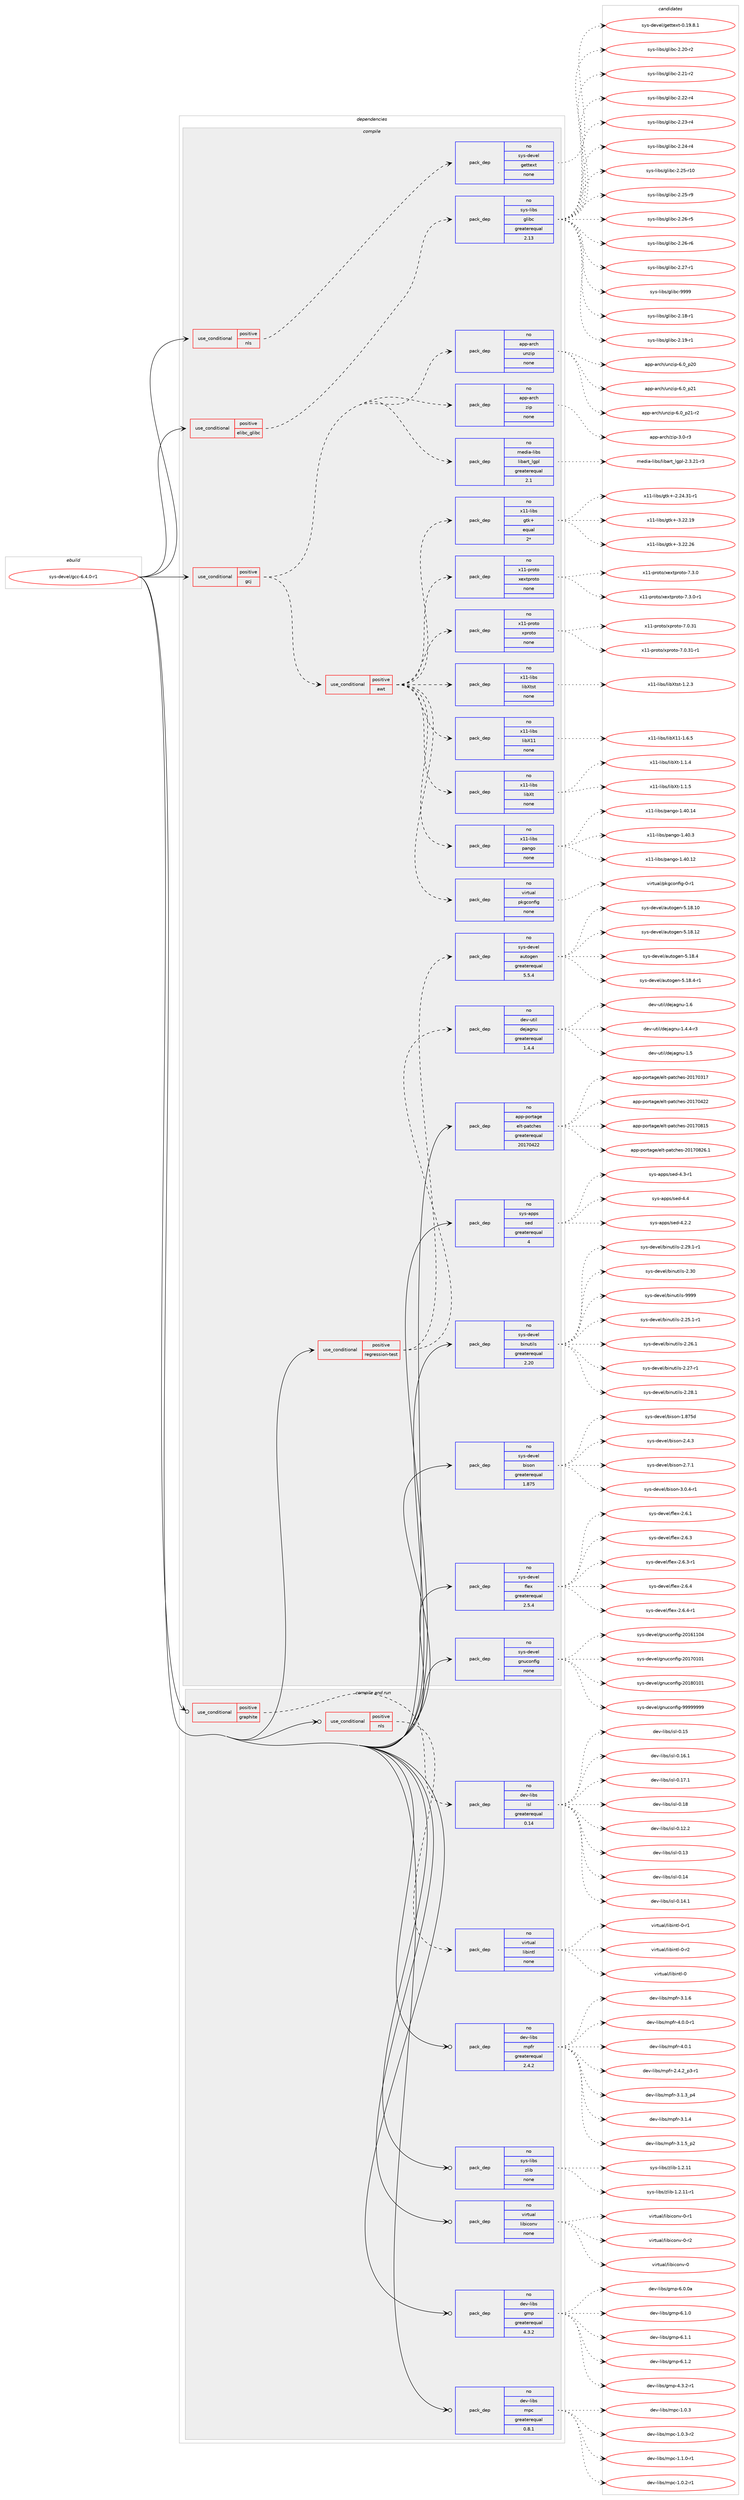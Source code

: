 digraph prolog {

# *************
# Graph options
# *************

newrank=true;
concentrate=true;
compound=true;
graph [rankdir=LR,fontname=Helvetica,fontsize=10,ranksep=1.5];#, ranksep=2.5, nodesep=0.2];
edge  [arrowhead=vee];
node  [fontname=Helvetica,fontsize=10];

# **********
# The ebuild
# **********

subgraph cluster_leftcol {
color=gray;
rank=same;
label=<<i>ebuild</i>>;
id [label="sys-devel/gcc-6.4.0-r1", color=red, width=4, href="../sys-devel/gcc-6.4.0-r1.svg"];
}

# ****************
# The dependencies
# ****************

subgraph cluster_midcol {
color=gray;
label=<<i>dependencies</i>>;
subgraph cluster_compile {
fillcolor="#eeeeee";
style=filled;
label=<<i>compile</i>>;
subgraph cond620 {
dependency6177 [label=<<TABLE BORDER="0" CELLBORDER="1" CELLSPACING="0" CELLPADDING="4"><TR><TD ROWSPAN="3" CELLPADDING="10">use_conditional</TD></TR><TR><TD>positive</TD></TR><TR><TD>elibc_glibc</TD></TR></TABLE>>, shape=none, color=red];
subgraph pack5535 {
dependency6178 [label=<<TABLE BORDER="0" CELLBORDER="1" CELLSPACING="0" CELLPADDING="4" WIDTH="220"><TR><TD ROWSPAN="6" CELLPADDING="30">pack_dep</TD></TR><TR><TD WIDTH="110">no</TD></TR><TR><TD>sys-libs</TD></TR><TR><TD>glibc</TD></TR><TR><TD>greaterequal</TD></TR><TR><TD>2.13</TD></TR></TABLE>>, shape=none, color=blue];
}
dependency6177:e -> dependency6178:w [weight=20,style="dashed",arrowhead="vee"];
}
id:e -> dependency6177:w [weight=20,style="solid",arrowhead="vee"];
subgraph cond621 {
dependency6179 [label=<<TABLE BORDER="0" CELLBORDER="1" CELLSPACING="0" CELLPADDING="4"><TR><TD ROWSPAN="3" CELLPADDING="10">use_conditional</TD></TR><TR><TD>positive</TD></TR><TR><TD>gcj</TD></TR></TABLE>>, shape=none, color=red];
subgraph cond622 {
dependency6180 [label=<<TABLE BORDER="0" CELLBORDER="1" CELLSPACING="0" CELLPADDING="4"><TR><TD ROWSPAN="3" CELLPADDING="10">use_conditional</TD></TR><TR><TD>positive</TD></TR><TR><TD>awt</TD></TR></TABLE>>, shape=none, color=red];
subgraph pack5536 {
dependency6181 [label=<<TABLE BORDER="0" CELLBORDER="1" CELLSPACING="0" CELLPADDING="4" WIDTH="220"><TR><TD ROWSPAN="6" CELLPADDING="30">pack_dep</TD></TR><TR><TD WIDTH="110">no</TD></TR><TR><TD>x11-libs</TD></TR><TR><TD>libXt</TD></TR><TR><TD>none</TD></TR><TR><TD></TD></TR></TABLE>>, shape=none, color=blue];
}
dependency6180:e -> dependency6181:w [weight=20,style="dashed",arrowhead="vee"];
subgraph pack5537 {
dependency6182 [label=<<TABLE BORDER="0" CELLBORDER="1" CELLSPACING="0" CELLPADDING="4" WIDTH="220"><TR><TD ROWSPAN="6" CELLPADDING="30">pack_dep</TD></TR><TR><TD WIDTH="110">no</TD></TR><TR><TD>x11-libs</TD></TR><TR><TD>libX11</TD></TR><TR><TD>none</TD></TR><TR><TD></TD></TR></TABLE>>, shape=none, color=blue];
}
dependency6180:e -> dependency6182:w [weight=20,style="dashed",arrowhead="vee"];
subgraph pack5538 {
dependency6183 [label=<<TABLE BORDER="0" CELLBORDER="1" CELLSPACING="0" CELLPADDING="4" WIDTH="220"><TR><TD ROWSPAN="6" CELLPADDING="30">pack_dep</TD></TR><TR><TD WIDTH="110">no</TD></TR><TR><TD>x11-libs</TD></TR><TR><TD>libXtst</TD></TR><TR><TD>none</TD></TR><TR><TD></TD></TR></TABLE>>, shape=none, color=blue];
}
dependency6180:e -> dependency6183:w [weight=20,style="dashed",arrowhead="vee"];
subgraph pack5539 {
dependency6184 [label=<<TABLE BORDER="0" CELLBORDER="1" CELLSPACING="0" CELLPADDING="4" WIDTH="220"><TR><TD ROWSPAN="6" CELLPADDING="30">pack_dep</TD></TR><TR><TD WIDTH="110">no</TD></TR><TR><TD>x11-proto</TD></TR><TR><TD>xproto</TD></TR><TR><TD>none</TD></TR><TR><TD></TD></TR></TABLE>>, shape=none, color=blue];
}
dependency6180:e -> dependency6184:w [weight=20,style="dashed",arrowhead="vee"];
subgraph pack5540 {
dependency6185 [label=<<TABLE BORDER="0" CELLBORDER="1" CELLSPACING="0" CELLPADDING="4" WIDTH="220"><TR><TD ROWSPAN="6" CELLPADDING="30">pack_dep</TD></TR><TR><TD WIDTH="110">no</TD></TR><TR><TD>x11-proto</TD></TR><TR><TD>xextproto</TD></TR><TR><TD>none</TD></TR><TR><TD></TD></TR></TABLE>>, shape=none, color=blue];
}
dependency6180:e -> dependency6185:w [weight=20,style="dashed",arrowhead="vee"];
subgraph pack5541 {
dependency6186 [label=<<TABLE BORDER="0" CELLBORDER="1" CELLSPACING="0" CELLPADDING="4" WIDTH="220"><TR><TD ROWSPAN="6" CELLPADDING="30">pack_dep</TD></TR><TR><TD WIDTH="110">no</TD></TR><TR><TD>x11-libs</TD></TR><TR><TD>gtk+</TD></TR><TR><TD>equal</TD></TR><TR><TD>2*</TD></TR></TABLE>>, shape=none, color=blue];
}
dependency6180:e -> dependency6186:w [weight=20,style="dashed",arrowhead="vee"];
subgraph pack5542 {
dependency6187 [label=<<TABLE BORDER="0" CELLBORDER="1" CELLSPACING="0" CELLPADDING="4" WIDTH="220"><TR><TD ROWSPAN="6" CELLPADDING="30">pack_dep</TD></TR><TR><TD WIDTH="110">no</TD></TR><TR><TD>virtual</TD></TR><TR><TD>pkgconfig</TD></TR><TR><TD>none</TD></TR><TR><TD></TD></TR></TABLE>>, shape=none, color=blue];
}
dependency6180:e -> dependency6187:w [weight=20,style="dashed",arrowhead="vee"];
subgraph pack5543 {
dependency6188 [label=<<TABLE BORDER="0" CELLBORDER="1" CELLSPACING="0" CELLPADDING="4" WIDTH="220"><TR><TD ROWSPAN="6" CELLPADDING="30">pack_dep</TD></TR><TR><TD WIDTH="110">no</TD></TR><TR><TD>x11-libs</TD></TR><TR><TD>pango</TD></TR><TR><TD>none</TD></TR><TR><TD></TD></TR></TABLE>>, shape=none, color=blue];
}
dependency6180:e -> dependency6188:w [weight=20,style="dashed",arrowhead="vee"];
}
dependency6179:e -> dependency6180:w [weight=20,style="dashed",arrowhead="vee"];
subgraph pack5544 {
dependency6189 [label=<<TABLE BORDER="0" CELLBORDER="1" CELLSPACING="0" CELLPADDING="4" WIDTH="220"><TR><TD ROWSPAN="6" CELLPADDING="30">pack_dep</TD></TR><TR><TD WIDTH="110">no</TD></TR><TR><TD>media-libs</TD></TR><TR><TD>libart_lgpl</TD></TR><TR><TD>greaterequal</TD></TR><TR><TD>2.1</TD></TR></TABLE>>, shape=none, color=blue];
}
dependency6179:e -> dependency6189:w [weight=20,style="dashed",arrowhead="vee"];
subgraph pack5545 {
dependency6190 [label=<<TABLE BORDER="0" CELLBORDER="1" CELLSPACING="0" CELLPADDING="4" WIDTH="220"><TR><TD ROWSPAN="6" CELLPADDING="30">pack_dep</TD></TR><TR><TD WIDTH="110">no</TD></TR><TR><TD>app-arch</TD></TR><TR><TD>zip</TD></TR><TR><TD>none</TD></TR><TR><TD></TD></TR></TABLE>>, shape=none, color=blue];
}
dependency6179:e -> dependency6190:w [weight=20,style="dashed",arrowhead="vee"];
subgraph pack5546 {
dependency6191 [label=<<TABLE BORDER="0" CELLBORDER="1" CELLSPACING="0" CELLPADDING="4" WIDTH="220"><TR><TD ROWSPAN="6" CELLPADDING="30">pack_dep</TD></TR><TR><TD WIDTH="110">no</TD></TR><TR><TD>app-arch</TD></TR><TR><TD>unzip</TD></TR><TR><TD>none</TD></TR><TR><TD></TD></TR></TABLE>>, shape=none, color=blue];
}
dependency6179:e -> dependency6191:w [weight=20,style="dashed",arrowhead="vee"];
}
id:e -> dependency6179:w [weight=20,style="solid",arrowhead="vee"];
subgraph cond623 {
dependency6192 [label=<<TABLE BORDER="0" CELLBORDER="1" CELLSPACING="0" CELLPADDING="4"><TR><TD ROWSPAN="3" CELLPADDING="10">use_conditional</TD></TR><TR><TD>positive</TD></TR><TR><TD>nls</TD></TR></TABLE>>, shape=none, color=red];
subgraph pack5547 {
dependency6193 [label=<<TABLE BORDER="0" CELLBORDER="1" CELLSPACING="0" CELLPADDING="4" WIDTH="220"><TR><TD ROWSPAN="6" CELLPADDING="30">pack_dep</TD></TR><TR><TD WIDTH="110">no</TD></TR><TR><TD>sys-devel</TD></TR><TR><TD>gettext</TD></TR><TR><TD>none</TD></TR><TR><TD></TD></TR></TABLE>>, shape=none, color=blue];
}
dependency6192:e -> dependency6193:w [weight=20,style="dashed",arrowhead="vee"];
}
id:e -> dependency6192:w [weight=20,style="solid",arrowhead="vee"];
subgraph cond624 {
dependency6194 [label=<<TABLE BORDER="0" CELLBORDER="1" CELLSPACING="0" CELLPADDING="4"><TR><TD ROWSPAN="3" CELLPADDING="10">use_conditional</TD></TR><TR><TD>positive</TD></TR><TR><TD>regression-test</TD></TR></TABLE>>, shape=none, color=red];
subgraph pack5548 {
dependency6195 [label=<<TABLE BORDER="0" CELLBORDER="1" CELLSPACING="0" CELLPADDING="4" WIDTH="220"><TR><TD ROWSPAN="6" CELLPADDING="30">pack_dep</TD></TR><TR><TD WIDTH="110">no</TD></TR><TR><TD>dev-util</TD></TR><TR><TD>dejagnu</TD></TR><TR><TD>greaterequal</TD></TR><TR><TD>1.4.4</TD></TR></TABLE>>, shape=none, color=blue];
}
dependency6194:e -> dependency6195:w [weight=20,style="dashed",arrowhead="vee"];
subgraph pack5549 {
dependency6196 [label=<<TABLE BORDER="0" CELLBORDER="1" CELLSPACING="0" CELLPADDING="4" WIDTH="220"><TR><TD ROWSPAN="6" CELLPADDING="30">pack_dep</TD></TR><TR><TD WIDTH="110">no</TD></TR><TR><TD>sys-devel</TD></TR><TR><TD>autogen</TD></TR><TR><TD>greaterequal</TD></TR><TR><TD>5.5.4</TD></TR></TABLE>>, shape=none, color=blue];
}
dependency6194:e -> dependency6196:w [weight=20,style="dashed",arrowhead="vee"];
}
id:e -> dependency6194:w [weight=20,style="solid",arrowhead="vee"];
subgraph pack5550 {
dependency6197 [label=<<TABLE BORDER="0" CELLBORDER="1" CELLSPACING="0" CELLPADDING="4" WIDTH="220"><TR><TD ROWSPAN="6" CELLPADDING="30">pack_dep</TD></TR><TR><TD WIDTH="110">no</TD></TR><TR><TD>app-portage</TD></TR><TR><TD>elt-patches</TD></TR><TR><TD>greaterequal</TD></TR><TR><TD>20170422</TD></TR></TABLE>>, shape=none, color=blue];
}
id:e -> dependency6197:w [weight=20,style="solid",arrowhead="vee"];
subgraph pack5551 {
dependency6198 [label=<<TABLE BORDER="0" CELLBORDER="1" CELLSPACING="0" CELLPADDING="4" WIDTH="220"><TR><TD ROWSPAN="6" CELLPADDING="30">pack_dep</TD></TR><TR><TD WIDTH="110">no</TD></TR><TR><TD>sys-apps</TD></TR><TR><TD>sed</TD></TR><TR><TD>greaterequal</TD></TR><TR><TD>4</TD></TR></TABLE>>, shape=none, color=blue];
}
id:e -> dependency6198:w [weight=20,style="solid",arrowhead="vee"];
subgraph pack5552 {
dependency6199 [label=<<TABLE BORDER="0" CELLBORDER="1" CELLSPACING="0" CELLPADDING="4" WIDTH="220"><TR><TD ROWSPAN="6" CELLPADDING="30">pack_dep</TD></TR><TR><TD WIDTH="110">no</TD></TR><TR><TD>sys-devel</TD></TR><TR><TD>binutils</TD></TR><TR><TD>greaterequal</TD></TR><TR><TD>2.20</TD></TR></TABLE>>, shape=none, color=blue];
}
id:e -> dependency6199:w [weight=20,style="solid",arrowhead="vee"];
subgraph pack5553 {
dependency6200 [label=<<TABLE BORDER="0" CELLBORDER="1" CELLSPACING="0" CELLPADDING="4" WIDTH="220"><TR><TD ROWSPAN="6" CELLPADDING="30">pack_dep</TD></TR><TR><TD WIDTH="110">no</TD></TR><TR><TD>sys-devel</TD></TR><TR><TD>bison</TD></TR><TR><TD>greaterequal</TD></TR><TR><TD>1.875</TD></TR></TABLE>>, shape=none, color=blue];
}
id:e -> dependency6200:w [weight=20,style="solid",arrowhead="vee"];
subgraph pack5554 {
dependency6201 [label=<<TABLE BORDER="0" CELLBORDER="1" CELLSPACING="0" CELLPADDING="4" WIDTH="220"><TR><TD ROWSPAN="6" CELLPADDING="30">pack_dep</TD></TR><TR><TD WIDTH="110">no</TD></TR><TR><TD>sys-devel</TD></TR><TR><TD>flex</TD></TR><TR><TD>greaterequal</TD></TR><TR><TD>2.5.4</TD></TR></TABLE>>, shape=none, color=blue];
}
id:e -> dependency6201:w [weight=20,style="solid",arrowhead="vee"];
subgraph pack5555 {
dependency6202 [label=<<TABLE BORDER="0" CELLBORDER="1" CELLSPACING="0" CELLPADDING="4" WIDTH="220"><TR><TD ROWSPAN="6" CELLPADDING="30">pack_dep</TD></TR><TR><TD WIDTH="110">no</TD></TR><TR><TD>sys-devel</TD></TR><TR><TD>gnuconfig</TD></TR><TR><TD>none</TD></TR><TR><TD></TD></TR></TABLE>>, shape=none, color=blue];
}
id:e -> dependency6202:w [weight=20,style="solid",arrowhead="vee"];
}
subgraph cluster_compileandrun {
fillcolor="#eeeeee";
style=filled;
label=<<i>compile and run</i>>;
subgraph cond625 {
dependency6203 [label=<<TABLE BORDER="0" CELLBORDER="1" CELLSPACING="0" CELLPADDING="4"><TR><TD ROWSPAN="3" CELLPADDING="10">use_conditional</TD></TR><TR><TD>positive</TD></TR><TR><TD>graphite</TD></TR></TABLE>>, shape=none, color=red];
subgraph pack5556 {
dependency6204 [label=<<TABLE BORDER="0" CELLBORDER="1" CELLSPACING="0" CELLPADDING="4" WIDTH="220"><TR><TD ROWSPAN="6" CELLPADDING="30">pack_dep</TD></TR><TR><TD WIDTH="110">no</TD></TR><TR><TD>dev-libs</TD></TR><TR><TD>isl</TD></TR><TR><TD>greaterequal</TD></TR><TR><TD>0.14</TD></TR></TABLE>>, shape=none, color=blue];
}
dependency6203:e -> dependency6204:w [weight=20,style="dashed",arrowhead="vee"];
}
id:e -> dependency6203:w [weight=20,style="solid",arrowhead="odotvee"];
subgraph cond626 {
dependency6205 [label=<<TABLE BORDER="0" CELLBORDER="1" CELLSPACING="0" CELLPADDING="4"><TR><TD ROWSPAN="3" CELLPADDING="10">use_conditional</TD></TR><TR><TD>positive</TD></TR><TR><TD>nls</TD></TR></TABLE>>, shape=none, color=red];
subgraph pack5557 {
dependency6206 [label=<<TABLE BORDER="0" CELLBORDER="1" CELLSPACING="0" CELLPADDING="4" WIDTH="220"><TR><TD ROWSPAN="6" CELLPADDING="30">pack_dep</TD></TR><TR><TD WIDTH="110">no</TD></TR><TR><TD>virtual</TD></TR><TR><TD>libintl</TD></TR><TR><TD>none</TD></TR><TR><TD></TD></TR></TABLE>>, shape=none, color=blue];
}
dependency6205:e -> dependency6206:w [weight=20,style="dashed",arrowhead="vee"];
}
id:e -> dependency6205:w [weight=20,style="solid",arrowhead="odotvee"];
subgraph pack5558 {
dependency6207 [label=<<TABLE BORDER="0" CELLBORDER="1" CELLSPACING="0" CELLPADDING="4" WIDTH="220"><TR><TD ROWSPAN="6" CELLPADDING="30">pack_dep</TD></TR><TR><TD WIDTH="110">no</TD></TR><TR><TD>dev-libs</TD></TR><TR><TD>gmp</TD></TR><TR><TD>greaterequal</TD></TR><TR><TD>4.3.2</TD></TR></TABLE>>, shape=none, color=blue];
}
id:e -> dependency6207:w [weight=20,style="solid",arrowhead="odotvee"];
subgraph pack5559 {
dependency6208 [label=<<TABLE BORDER="0" CELLBORDER="1" CELLSPACING="0" CELLPADDING="4" WIDTH="220"><TR><TD ROWSPAN="6" CELLPADDING="30">pack_dep</TD></TR><TR><TD WIDTH="110">no</TD></TR><TR><TD>dev-libs</TD></TR><TR><TD>mpc</TD></TR><TR><TD>greaterequal</TD></TR><TR><TD>0.8.1</TD></TR></TABLE>>, shape=none, color=blue];
}
id:e -> dependency6208:w [weight=20,style="solid",arrowhead="odotvee"];
subgraph pack5560 {
dependency6209 [label=<<TABLE BORDER="0" CELLBORDER="1" CELLSPACING="0" CELLPADDING="4" WIDTH="220"><TR><TD ROWSPAN="6" CELLPADDING="30">pack_dep</TD></TR><TR><TD WIDTH="110">no</TD></TR><TR><TD>dev-libs</TD></TR><TR><TD>mpfr</TD></TR><TR><TD>greaterequal</TD></TR><TR><TD>2.4.2</TD></TR></TABLE>>, shape=none, color=blue];
}
id:e -> dependency6209:w [weight=20,style="solid",arrowhead="odotvee"];
subgraph pack5561 {
dependency6210 [label=<<TABLE BORDER="0" CELLBORDER="1" CELLSPACING="0" CELLPADDING="4" WIDTH="220"><TR><TD ROWSPAN="6" CELLPADDING="30">pack_dep</TD></TR><TR><TD WIDTH="110">no</TD></TR><TR><TD>sys-libs</TD></TR><TR><TD>zlib</TD></TR><TR><TD>none</TD></TR><TR><TD></TD></TR></TABLE>>, shape=none, color=blue];
}
id:e -> dependency6210:w [weight=20,style="solid",arrowhead="odotvee"];
subgraph pack5562 {
dependency6211 [label=<<TABLE BORDER="0" CELLBORDER="1" CELLSPACING="0" CELLPADDING="4" WIDTH="220"><TR><TD ROWSPAN="6" CELLPADDING="30">pack_dep</TD></TR><TR><TD WIDTH="110">no</TD></TR><TR><TD>virtual</TD></TR><TR><TD>libiconv</TD></TR><TR><TD>none</TD></TR><TR><TD></TD></TR></TABLE>>, shape=none, color=blue];
}
id:e -> dependency6211:w [weight=20,style="solid",arrowhead="odotvee"];
}
subgraph cluster_run {
fillcolor="#eeeeee";
style=filled;
label=<<i>run</i>>;
}
}

# **************
# The candidates
# **************

subgraph cluster_choices {
rank=same;
color=gray;
label=<<i>candidates</i>>;

subgraph choice5535 {
color=black;
nodesep=1;
choice115121115451081059811547103108105989945504649564511449 [label="sys-libs/glibc-2.18-r1", color=red, width=4,href="../sys-libs/glibc-2.18-r1.svg"];
choice115121115451081059811547103108105989945504649574511449 [label="sys-libs/glibc-2.19-r1", color=red, width=4,href="../sys-libs/glibc-2.19-r1.svg"];
choice115121115451081059811547103108105989945504650484511450 [label="sys-libs/glibc-2.20-r2", color=red, width=4,href="../sys-libs/glibc-2.20-r2.svg"];
choice115121115451081059811547103108105989945504650494511450 [label="sys-libs/glibc-2.21-r2", color=red, width=4,href="../sys-libs/glibc-2.21-r2.svg"];
choice115121115451081059811547103108105989945504650504511452 [label="sys-libs/glibc-2.22-r4", color=red, width=4,href="../sys-libs/glibc-2.22-r4.svg"];
choice115121115451081059811547103108105989945504650514511452 [label="sys-libs/glibc-2.23-r4", color=red, width=4,href="../sys-libs/glibc-2.23-r4.svg"];
choice115121115451081059811547103108105989945504650524511452 [label="sys-libs/glibc-2.24-r4", color=red, width=4,href="../sys-libs/glibc-2.24-r4.svg"];
choice11512111545108105981154710310810598994550465053451144948 [label="sys-libs/glibc-2.25-r10", color=red, width=4,href="../sys-libs/glibc-2.25-r10.svg"];
choice115121115451081059811547103108105989945504650534511457 [label="sys-libs/glibc-2.25-r9", color=red, width=4,href="../sys-libs/glibc-2.25-r9.svg"];
choice115121115451081059811547103108105989945504650544511453 [label="sys-libs/glibc-2.26-r5", color=red, width=4,href="../sys-libs/glibc-2.26-r5.svg"];
choice115121115451081059811547103108105989945504650544511454 [label="sys-libs/glibc-2.26-r6", color=red, width=4,href="../sys-libs/glibc-2.26-r6.svg"];
choice115121115451081059811547103108105989945504650554511449 [label="sys-libs/glibc-2.27-r1", color=red, width=4,href="../sys-libs/glibc-2.27-r1.svg"];
choice11512111545108105981154710310810598994557575757 [label="sys-libs/glibc-9999", color=red, width=4,href="../sys-libs/glibc-9999.svg"];
dependency6178:e -> choice115121115451081059811547103108105989945504649564511449:w [style=dotted,weight="100"];
dependency6178:e -> choice115121115451081059811547103108105989945504649574511449:w [style=dotted,weight="100"];
dependency6178:e -> choice115121115451081059811547103108105989945504650484511450:w [style=dotted,weight="100"];
dependency6178:e -> choice115121115451081059811547103108105989945504650494511450:w [style=dotted,weight="100"];
dependency6178:e -> choice115121115451081059811547103108105989945504650504511452:w [style=dotted,weight="100"];
dependency6178:e -> choice115121115451081059811547103108105989945504650514511452:w [style=dotted,weight="100"];
dependency6178:e -> choice115121115451081059811547103108105989945504650524511452:w [style=dotted,weight="100"];
dependency6178:e -> choice11512111545108105981154710310810598994550465053451144948:w [style=dotted,weight="100"];
dependency6178:e -> choice115121115451081059811547103108105989945504650534511457:w [style=dotted,weight="100"];
dependency6178:e -> choice115121115451081059811547103108105989945504650544511453:w [style=dotted,weight="100"];
dependency6178:e -> choice115121115451081059811547103108105989945504650544511454:w [style=dotted,weight="100"];
dependency6178:e -> choice115121115451081059811547103108105989945504650554511449:w [style=dotted,weight="100"];
dependency6178:e -> choice11512111545108105981154710310810598994557575757:w [style=dotted,weight="100"];
}
subgraph choice5536 {
color=black;
nodesep=1;
choice12049494510810598115471081059888116454946494652 [label="x11-libs/libXt-1.1.4", color=red, width=4,href="../x11-libs/libXt-1.1.4.svg"];
choice12049494510810598115471081059888116454946494653 [label="x11-libs/libXt-1.1.5", color=red, width=4,href="../x11-libs/libXt-1.1.5.svg"];
dependency6181:e -> choice12049494510810598115471081059888116454946494652:w [style=dotted,weight="100"];
dependency6181:e -> choice12049494510810598115471081059888116454946494653:w [style=dotted,weight="100"];
}
subgraph choice5537 {
color=black;
nodesep=1;
choice120494945108105981154710810598884949454946544653 [label="x11-libs/libX11-1.6.5", color=red, width=4,href="../x11-libs/libX11-1.6.5.svg"];
dependency6182:e -> choice120494945108105981154710810598884949454946544653:w [style=dotted,weight="100"];
}
subgraph choice5538 {
color=black;
nodesep=1;
choice12049494510810598115471081059888116115116454946504651 [label="x11-libs/libXtst-1.2.3", color=red, width=4,href="../x11-libs/libXtst-1.2.3.svg"];
dependency6183:e -> choice12049494510810598115471081059888116115116454946504651:w [style=dotted,weight="100"];
}
subgraph choice5539 {
color=black;
nodesep=1;
choice1204949451121141111161114712011211411111611145554648465149 [label="x11-proto/xproto-7.0.31", color=red, width=4,href="../x11-proto/xproto-7.0.31.svg"];
choice12049494511211411111611147120112114111116111455546484651494511449 [label="x11-proto/xproto-7.0.31-r1", color=red, width=4,href="../x11-proto/xproto-7.0.31-r1.svg"];
dependency6184:e -> choice1204949451121141111161114712011211411111611145554648465149:w [style=dotted,weight="100"];
dependency6184:e -> choice12049494511211411111611147120112114111116111455546484651494511449:w [style=dotted,weight="100"];
}
subgraph choice5540 {
color=black;
nodesep=1;
choice12049494511211411111611147120101120116112114111116111455546514648 [label="x11-proto/xextproto-7.3.0", color=red, width=4,href="../x11-proto/xextproto-7.3.0.svg"];
choice120494945112114111116111471201011201161121141111161114555465146484511449 [label="x11-proto/xextproto-7.3.0-r1", color=red, width=4,href="../x11-proto/xextproto-7.3.0-r1.svg"];
dependency6185:e -> choice12049494511211411111611147120101120116112114111116111455546514648:w [style=dotted,weight="100"];
dependency6185:e -> choice120494945112114111116111471201011201161121141111161114555465146484511449:w [style=dotted,weight="100"];
}
subgraph choice5541 {
color=black;
nodesep=1;
choice12049494510810598115471031161074345504650524651494511449 [label="x11-libs/gtk+-2.24.31-r1", color=red, width=4,href="../x11-libs/gtk+-2.24.31-r1.svg"];
choice1204949451081059811547103116107434551465050464957 [label="x11-libs/gtk+-3.22.19", color=red, width=4,href="../x11-libs/gtk+-3.22.19.svg"];
choice1204949451081059811547103116107434551465050465054 [label="x11-libs/gtk+-3.22.26", color=red, width=4,href="../x11-libs/gtk+-3.22.26.svg"];
dependency6186:e -> choice12049494510810598115471031161074345504650524651494511449:w [style=dotted,weight="100"];
dependency6186:e -> choice1204949451081059811547103116107434551465050464957:w [style=dotted,weight="100"];
dependency6186:e -> choice1204949451081059811547103116107434551465050465054:w [style=dotted,weight="100"];
}
subgraph choice5542 {
color=black;
nodesep=1;
choice11810511411611797108471121071039911111010210510345484511449 [label="virtual/pkgconfig-0-r1", color=red, width=4,href="../virtual/pkgconfig-0-r1.svg"];
dependency6187:e -> choice11810511411611797108471121071039911111010210510345484511449:w [style=dotted,weight="100"];
}
subgraph choice5543 {
color=black;
nodesep=1;
choice1204949451081059811547112971101031114549465248464950 [label="x11-libs/pango-1.40.12", color=red, width=4,href="../x11-libs/pango-1.40.12.svg"];
choice1204949451081059811547112971101031114549465248464952 [label="x11-libs/pango-1.40.14", color=red, width=4,href="../x11-libs/pango-1.40.14.svg"];
choice12049494510810598115471129711010311145494652484651 [label="x11-libs/pango-1.40.3", color=red, width=4,href="../x11-libs/pango-1.40.3.svg"];
dependency6188:e -> choice1204949451081059811547112971101031114549465248464950:w [style=dotted,weight="100"];
dependency6188:e -> choice1204949451081059811547112971101031114549465248464952:w [style=dotted,weight="100"];
dependency6188:e -> choice12049494510810598115471129711010311145494652484651:w [style=dotted,weight="100"];
}
subgraph choice5544 {
color=black;
nodesep=1;
choice10910110010597451081059811547108105989711411695108103112108455046514650494511451 [label="media-libs/libart_lgpl-2.3.21-r3", color=red, width=4,href="../media-libs/libart_lgpl-2.3.21-r3.svg"];
dependency6189:e -> choice10910110010597451081059811547108105989711411695108103112108455046514650494511451:w [style=dotted,weight="100"];
}
subgraph choice5545 {
color=black;
nodesep=1;
choice9711211245971149910447122105112455146484511451 [label="app-arch/zip-3.0-r3", color=red, width=4,href="../app-arch/zip-3.0-r3.svg"];
dependency6190:e -> choice9711211245971149910447122105112455146484511451:w [style=dotted,weight="100"];
}
subgraph choice5546 {
color=black;
nodesep=1;
choice971121124597114991044711711012210511245544648951125048 [label="app-arch/unzip-6.0_p20", color=red, width=4,href="../app-arch/unzip-6.0_p20.svg"];
choice971121124597114991044711711012210511245544648951125049 [label="app-arch/unzip-6.0_p21", color=red, width=4,href="../app-arch/unzip-6.0_p21.svg"];
choice9711211245971149910447117110122105112455446489511250494511450 [label="app-arch/unzip-6.0_p21-r2", color=red, width=4,href="../app-arch/unzip-6.0_p21-r2.svg"];
dependency6191:e -> choice971121124597114991044711711012210511245544648951125048:w [style=dotted,weight="100"];
dependency6191:e -> choice971121124597114991044711711012210511245544648951125049:w [style=dotted,weight="100"];
dependency6191:e -> choice9711211245971149910447117110122105112455446489511250494511450:w [style=dotted,weight="100"];
}
subgraph choice5547 {
color=black;
nodesep=1;
choice1151211154510010111810110847103101116116101120116454846495746564649 [label="sys-devel/gettext-0.19.8.1", color=red, width=4,href="../sys-devel/gettext-0.19.8.1.svg"];
dependency6193:e -> choice1151211154510010111810110847103101116116101120116454846495746564649:w [style=dotted,weight="100"];
}
subgraph choice5548 {
color=black;
nodesep=1;
choice1001011184511711610510847100101106971031101174549465246524511451 [label="dev-util/dejagnu-1.4.4-r3", color=red, width=4,href="../dev-util/dejagnu-1.4.4-r3.svg"];
choice10010111845117116105108471001011069710311011745494653 [label="dev-util/dejagnu-1.5", color=red, width=4,href="../dev-util/dejagnu-1.5.svg"];
choice10010111845117116105108471001011069710311011745494654 [label="dev-util/dejagnu-1.6", color=red, width=4,href="../dev-util/dejagnu-1.6.svg"];
dependency6195:e -> choice1001011184511711610510847100101106971031101174549465246524511451:w [style=dotted,weight="100"];
dependency6195:e -> choice10010111845117116105108471001011069710311011745494653:w [style=dotted,weight="100"];
dependency6195:e -> choice10010111845117116105108471001011069710311011745494654:w [style=dotted,weight="100"];
}
subgraph choice5549 {
color=black;
nodesep=1;
choice1151211154510010111810110847971171161111031011104553464956464948 [label="sys-devel/autogen-5.18.10", color=red, width=4,href="../sys-devel/autogen-5.18.10.svg"];
choice1151211154510010111810110847971171161111031011104553464956464950 [label="sys-devel/autogen-5.18.12", color=red, width=4,href="../sys-devel/autogen-5.18.12.svg"];
choice11512111545100101118101108479711711611110310111045534649564652 [label="sys-devel/autogen-5.18.4", color=red, width=4,href="../sys-devel/autogen-5.18.4.svg"];
choice115121115451001011181011084797117116111103101110455346495646524511449 [label="sys-devel/autogen-5.18.4-r1", color=red, width=4,href="../sys-devel/autogen-5.18.4-r1.svg"];
dependency6196:e -> choice1151211154510010111810110847971171161111031011104553464956464948:w [style=dotted,weight="100"];
dependency6196:e -> choice1151211154510010111810110847971171161111031011104553464956464950:w [style=dotted,weight="100"];
dependency6196:e -> choice11512111545100101118101108479711711611110310111045534649564652:w [style=dotted,weight="100"];
dependency6196:e -> choice115121115451001011181011084797117116111103101110455346495646524511449:w [style=dotted,weight="100"];
}
subgraph choice5550 {
color=black;
nodesep=1;
choice97112112451121111141169710310147101108116451129711699104101115455048495548514955 [label="app-portage/elt-patches-20170317", color=red, width=4,href="../app-portage/elt-patches-20170317.svg"];
choice97112112451121111141169710310147101108116451129711699104101115455048495548525050 [label="app-portage/elt-patches-20170422", color=red, width=4,href="../app-portage/elt-patches-20170422.svg"];
choice97112112451121111141169710310147101108116451129711699104101115455048495548564953 [label="app-portage/elt-patches-20170815", color=red, width=4,href="../app-portage/elt-patches-20170815.svg"];
choice971121124511211111411697103101471011081164511297116991041011154550484955485650544649 [label="app-portage/elt-patches-20170826.1", color=red, width=4,href="../app-portage/elt-patches-20170826.1.svg"];
dependency6197:e -> choice97112112451121111141169710310147101108116451129711699104101115455048495548514955:w [style=dotted,weight="100"];
dependency6197:e -> choice97112112451121111141169710310147101108116451129711699104101115455048495548525050:w [style=dotted,weight="100"];
dependency6197:e -> choice97112112451121111141169710310147101108116451129711699104101115455048495548564953:w [style=dotted,weight="100"];
dependency6197:e -> choice971121124511211111411697103101471011081164511297116991041011154550484955485650544649:w [style=dotted,weight="100"];
}
subgraph choice5551 {
color=black;
nodesep=1;
choice115121115459711211211547115101100455246504650 [label="sys-apps/sed-4.2.2", color=red, width=4,href="../sys-apps/sed-4.2.2.svg"];
choice115121115459711211211547115101100455246514511449 [label="sys-apps/sed-4.3-r1", color=red, width=4,href="../sys-apps/sed-4.3-r1.svg"];
choice11512111545971121121154711510110045524652 [label="sys-apps/sed-4.4", color=red, width=4,href="../sys-apps/sed-4.4.svg"];
dependency6198:e -> choice115121115459711211211547115101100455246504650:w [style=dotted,weight="100"];
dependency6198:e -> choice115121115459711211211547115101100455246514511449:w [style=dotted,weight="100"];
dependency6198:e -> choice11512111545971121121154711510110045524652:w [style=dotted,weight="100"];
}
subgraph choice5552 {
color=black;
nodesep=1;
choice115121115451001011181011084798105110117116105108115455046505346494511449 [label="sys-devel/binutils-2.25.1-r1", color=red, width=4,href="../sys-devel/binutils-2.25.1-r1.svg"];
choice11512111545100101118101108479810511011711610510811545504650544649 [label="sys-devel/binutils-2.26.1", color=red, width=4,href="../sys-devel/binutils-2.26.1.svg"];
choice11512111545100101118101108479810511011711610510811545504650554511449 [label="sys-devel/binutils-2.27-r1", color=red, width=4,href="../sys-devel/binutils-2.27-r1.svg"];
choice11512111545100101118101108479810511011711610510811545504650564649 [label="sys-devel/binutils-2.28.1", color=red, width=4,href="../sys-devel/binutils-2.28.1.svg"];
choice115121115451001011181011084798105110117116105108115455046505746494511449 [label="sys-devel/binutils-2.29.1-r1", color=red, width=4,href="../sys-devel/binutils-2.29.1-r1.svg"];
choice1151211154510010111810110847981051101171161051081154550465148 [label="sys-devel/binutils-2.30", color=red, width=4,href="../sys-devel/binutils-2.30.svg"];
choice1151211154510010111810110847981051101171161051081154557575757 [label="sys-devel/binutils-9999", color=red, width=4,href="../sys-devel/binutils-9999.svg"];
dependency6199:e -> choice115121115451001011181011084798105110117116105108115455046505346494511449:w [style=dotted,weight="100"];
dependency6199:e -> choice11512111545100101118101108479810511011711610510811545504650544649:w [style=dotted,weight="100"];
dependency6199:e -> choice11512111545100101118101108479810511011711610510811545504650554511449:w [style=dotted,weight="100"];
dependency6199:e -> choice11512111545100101118101108479810511011711610510811545504650564649:w [style=dotted,weight="100"];
dependency6199:e -> choice115121115451001011181011084798105110117116105108115455046505746494511449:w [style=dotted,weight="100"];
dependency6199:e -> choice1151211154510010111810110847981051101171161051081154550465148:w [style=dotted,weight="100"];
dependency6199:e -> choice1151211154510010111810110847981051101171161051081154557575757:w [style=dotted,weight="100"];
}
subgraph choice5553 {
color=black;
nodesep=1;
choice115121115451001011181011084798105115111110454946565553100 [label="sys-devel/bison-1.875d", color=red, width=4,href="../sys-devel/bison-1.875d.svg"];
choice115121115451001011181011084798105115111110455046524651 [label="sys-devel/bison-2.4.3", color=red, width=4,href="../sys-devel/bison-2.4.3.svg"];
choice115121115451001011181011084798105115111110455046554649 [label="sys-devel/bison-2.7.1", color=red, width=4,href="../sys-devel/bison-2.7.1.svg"];
choice1151211154510010111810110847981051151111104551464846524511449 [label="sys-devel/bison-3.0.4-r1", color=red, width=4,href="../sys-devel/bison-3.0.4-r1.svg"];
dependency6200:e -> choice115121115451001011181011084798105115111110454946565553100:w [style=dotted,weight="100"];
dependency6200:e -> choice115121115451001011181011084798105115111110455046524651:w [style=dotted,weight="100"];
dependency6200:e -> choice115121115451001011181011084798105115111110455046554649:w [style=dotted,weight="100"];
dependency6200:e -> choice1151211154510010111810110847981051151111104551464846524511449:w [style=dotted,weight="100"];
}
subgraph choice5554 {
color=black;
nodesep=1;
choice1151211154510010111810110847102108101120455046544649 [label="sys-devel/flex-2.6.1", color=red, width=4,href="../sys-devel/flex-2.6.1.svg"];
choice1151211154510010111810110847102108101120455046544651 [label="sys-devel/flex-2.6.3", color=red, width=4,href="../sys-devel/flex-2.6.3.svg"];
choice11512111545100101118101108471021081011204550465446514511449 [label="sys-devel/flex-2.6.3-r1", color=red, width=4,href="../sys-devel/flex-2.6.3-r1.svg"];
choice1151211154510010111810110847102108101120455046544652 [label="sys-devel/flex-2.6.4", color=red, width=4,href="../sys-devel/flex-2.6.4.svg"];
choice11512111545100101118101108471021081011204550465446524511449 [label="sys-devel/flex-2.6.4-r1", color=red, width=4,href="../sys-devel/flex-2.6.4-r1.svg"];
dependency6201:e -> choice1151211154510010111810110847102108101120455046544649:w [style=dotted,weight="100"];
dependency6201:e -> choice1151211154510010111810110847102108101120455046544651:w [style=dotted,weight="100"];
dependency6201:e -> choice11512111545100101118101108471021081011204550465446514511449:w [style=dotted,weight="100"];
dependency6201:e -> choice1151211154510010111810110847102108101120455046544652:w [style=dotted,weight="100"];
dependency6201:e -> choice11512111545100101118101108471021081011204550465446524511449:w [style=dotted,weight="100"];
}
subgraph choice5555 {
color=black;
nodesep=1;
choice115121115451001011181011084710311011799111110102105103455048495449494852 [label="sys-devel/gnuconfig-20161104", color=red, width=4,href="../sys-devel/gnuconfig-20161104.svg"];
choice115121115451001011181011084710311011799111110102105103455048495548494849 [label="sys-devel/gnuconfig-20170101", color=red, width=4,href="../sys-devel/gnuconfig-20170101.svg"];
choice115121115451001011181011084710311011799111110102105103455048495648494849 [label="sys-devel/gnuconfig-20180101", color=red, width=4,href="../sys-devel/gnuconfig-20180101.svg"];
choice115121115451001011181011084710311011799111110102105103455757575757575757 [label="sys-devel/gnuconfig-99999999", color=red, width=4,href="../sys-devel/gnuconfig-99999999.svg"];
dependency6202:e -> choice115121115451001011181011084710311011799111110102105103455048495449494852:w [style=dotted,weight="100"];
dependency6202:e -> choice115121115451001011181011084710311011799111110102105103455048495548494849:w [style=dotted,weight="100"];
dependency6202:e -> choice115121115451001011181011084710311011799111110102105103455048495648494849:w [style=dotted,weight="100"];
dependency6202:e -> choice115121115451001011181011084710311011799111110102105103455757575757575757:w [style=dotted,weight="100"];
}
subgraph choice5556 {
color=black;
nodesep=1;
choice10010111845108105981154710511510845484649504650 [label="dev-libs/isl-0.12.2", color=red, width=4,href="../dev-libs/isl-0.12.2.svg"];
choice1001011184510810598115471051151084548464951 [label="dev-libs/isl-0.13", color=red, width=4,href="../dev-libs/isl-0.13.svg"];
choice1001011184510810598115471051151084548464952 [label="dev-libs/isl-0.14", color=red, width=4,href="../dev-libs/isl-0.14.svg"];
choice10010111845108105981154710511510845484649524649 [label="dev-libs/isl-0.14.1", color=red, width=4,href="../dev-libs/isl-0.14.1.svg"];
choice1001011184510810598115471051151084548464953 [label="dev-libs/isl-0.15", color=red, width=4,href="../dev-libs/isl-0.15.svg"];
choice10010111845108105981154710511510845484649544649 [label="dev-libs/isl-0.16.1", color=red, width=4,href="../dev-libs/isl-0.16.1.svg"];
choice10010111845108105981154710511510845484649554649 [label="dev-libs/isl-0.17.1", color=red, width=4,href="../dev-libs/isl-0.17.1.svg"];
choice1001011184510810598115471051151084548464956 [label="dev-libs/isl-0.18", color=red, width=4,href="../dev-libs/isl-0.18.svg"];
dependency6204:e -> choice10010111845108105981154710511510845484649504650:w [style=dotted,weight="100"];
dependency6204:e -> choice1001011184510810598115471051151084548464951:w [style=dotted,weight="100"];
dependency6204:e -> choice1001011184510810598115471051151084548464952:w [style=dotted,weight="100"];
dependency6204:e -> choice10010111845108105981154710511510845484649524649:w [style=dotted,weight="100"];
dependency6204:e -> choice1001011184510810598115471051151084548464953:w [style=dotted,weight="100"];
dependency6204:e -> choice10010111845108105981154710511510845484649544649:w [style=dotted,weight="100"];
dependency6204:e -> choice10010111845108105981154710511510845484649554649:w [style=dotted,weight="100"];
dependency6204:e -> choice1001011184510810598115471051151084548464956:w [style=dotted,weight="100"];
}
subgraph choice5557 {
color=black;
nodesep=1;
choice1181051141161179710847108105981051101161084548 [label="virtual/libintl-0", color=red, width=4,href="../virtual/libintl-0.svg"];
choice11810511411611797108471081059810511011610845484511449 [label="virtual/libintl-0-r1", color=red, width=4,href="../virtual/libintl-0-r1.svg"];
choice11810511411611797108471081059810511011610845484511450 [label="virtual/libintl-0-r2", color=red, width=4,href="../virtual/libintl-0-r2.svg"];
dependency6206:e -> choice1181051141161179710847108105981051101161084548:w [style=dotted,weight="100"];
dependency6206:e -> choice11810511411611797108471081059810511011610845484511449:w [style=dotted,weight="100"];
dependency6206:e -> choice11810511411611797108471081059810511011610845484511450:w [style=dotted,weight="100"];
}
subgraph choice5558 {
color=black;
nodesep=1;
choice1001011184510810598115471031091124552465146504511449 [label="dev-libs/gmp-4.3.2-r1", color=red, width=4,href="../dev-libs/gmp-4.3.2-r1.svg"];
choice10010111845108105981154710310911245544648464897 [label="dev-libs/gmp-6.0.0a", color=red, width=4,href="../dev-libs/gmp-6.0.0a.svg"];
choice100101118451081059811547103109112455446494648 [label="dev-libs/gmp-6.1.0", color=red, width=4,href="../dev-libs/gmp-6.1.0.svg"];
choice100101118451081059811547103109112455446494649 [label="dev-libs/gmp-6.1.1", color=red, width=4,href="../dev-libs/gmp-6.1.1.svg"];
choice100101118451081059811547103109112455446494650 [label="dev-libs/gmp-6.1.2", color=red, width=4,href="../dev-libs/gmp-6.1.2.svg"];
dependency6207:e -> choice1001011184510810598115471031091124552465146504511449:w [style=dotted,weight="100"];
dependency6207:e -> choice10010111845108105981154710310911245544648464897:w [style=dotted,weight="100"];
dependency6207:e -> choice100101118451081059811547103109112455446494648:w [style=dotted,weight="100"];
dependency6207:e -> choice100101118451081059811547103109112455446494649:w [style=dotted,weight="100"];
dependency6207:e -> choice100101118451081059811547103109112455446494650:w [style=dotted,weight="100"];
}
subgraph choice5559 {
color=black;
nodesep=1;
choice100101118451081059811547109112994549464846504511449 [label="dev-libs/mpc-1.0.2-r1", color=red, width=4,href="../dev-libs/mpc-1.0.2-r1.svg"];
choice10010111845108105981154710911299454946484651 [label="dev-libs/mpc-1.0.3", color=red, width=4,href="../dev-libs/mpc-1.0.3.svg"];
choice100101118451081059811547109112994549464846514511450 [label="dev-libs/mpc-1.0.3-r2", color=red, width=4,href="../dev-libs/mpc-1.0.3-r2.svg"];
choice100101118451081059811547109112994549464946484511449 [label="dev-libs/mpc-1.1.0-r1", color=red, width=4,href="../dev-libs/mpc-1.1.0-r1.svg"];
dependency6208:e -> choice100101118451081059811547109112994549464846504511449:w [style=dotted,weight="100"];
dependency6208:e -> choice10010111845108105981154710911299454946484651:w [style=dotted,weight="100"];
dependency6208:e -> choice100101118451081059811547109112994549464846514511450:w [style=dotted,weight="100"];
dependency6208:e -> choice100101118451081059811547109112994549464946484511449:w [style=dotted,weight="100"];
}
subgraph choice5560 {
color=black;
nodesep=1;
choice10010111845108105981154710911210211445504652465095112514511449 [label="dev-libs/mpfr-2.4.2_p3-r1", color=red, width=4,href="../dev-libs/mpfr-2.4.2_p3-r1.svg"];
choice1001011184510810598115471091121021144551464946519511252 [label="dev-libs/mpfr-3.1.3_p4", color=red, width=4,href="../dev-libs/mpfr-3.1.3_p4.svg"];
choice100101118451081059811547109112102114455146494652 [label="dev-libs/mpfr-3.1.4", color=red, width=4,href="../dev-libs/mpfr-3.1.4.svg"];
choice1001011184510810598115471091121021144551464946539511250 [label="dev-libs/mpfr-3.1.5_p2", color=red, width=4,href="../dev-libs/mpfr-3.1.5_p2.svg"];
choice100101118451081059811547109112102114455146494654 [label="dev-libs/mpfr-3.1.6", color=red, width=4,href="../dev-libs/mpfr-3.1.6.svg"];
choice1001011184510810598115471091121021144552464846484511449 [label="dev-libs/mpfr-4.0.0-r1", color=red, width=4,href="../dev-libs/mpfr-4.0.0-r1.svg"];
choice100101118451081059811547109112102114455246484649 [label="dev-libs/mpfr-4.0.1", color=red, width=4,href="../dev-libs/mpfr-4.0.1.svg"];
dependency6209:e -> choice10010111845108105981154710911210211445504652465095112514511449:w [style=dotted,weight="100"];
dependency6209:e -> choice1001011184510810598115471091121021144551464946519511252:w [style=dotted,weight="100"];
dependency6209:e -> choice100101118451081059811547109112102114455146494652:w [style=dotted,weight="100"];
dependency6209:e -> choice1001011184510810598115471091121021144551464946539511250:w [style=dotted,weight="100"];
dependency6209:e -> choice100101118451081059811547109112102114455146494654:w [style=dotted,weight="100"];
dependency6209:e -> choice1001011184510810598115471091121021144552464846484511449:w [style=dotted,weight="100"];
dependency6209:e -> choice100101118451081059811547109112102114455246484649:w [style=dotted,weight="100"];
}
subgraph choice5561 {
color=black;
nodesep=1;
choice1151211154510810598115471221081059845494650464949 [label="sys-libs/zlib-1.2.11", color=red, width=4,href="../sys-libs/zlib-1.2.11.svg"];
choice11512111545108105981154712210810598454946504649494511449 [label="sys-libs/zlib-1.2.11-r1", color=red, width=4,href="../sys-libs/zlib-1.2.11-r1.svg"];
dependency6210:e -> choice1151211154510810598115471221081059845494650464949:w [style=dotted,weight="100"];
dependency6210:e -> choice11512111545108105981154712210810598454946504649494511449:w [style=dotted,weight="100"];
}
subgraph choice5562 {
color=black;
nodesep=1;
choice118105114116117971084710810598105991111101184548 [label="virtual/libiconv-0", color=red, width=4,href="../virtual/libiconv-0.svg"];
choice1181051141161179710847108105981059911111011845484511449 [label="virtual/libiconv-0-r1", color=red, width=4,href="../virtual/libiconv-0-r1.svg"];
choice1181051141161179710847108105981059911111011845484511450 [label="virtual/libiconv-0-r2", color=red, width=4,href="../virtual/libiconv-0-r2.svg"];
dependency6211:e -> choice118105114116117971084710810598105991111101184548:w [style=dotted,weight="100"];
dependency6211:e -> choice1181051141161179710847108105981059911111011845484511449:w [style=dotted,weight="100"];
dependency6211:e -> choice1181051141161179710847108105981059911111011845484511450:w [style=dotted,weight="100"];
}
}

}
